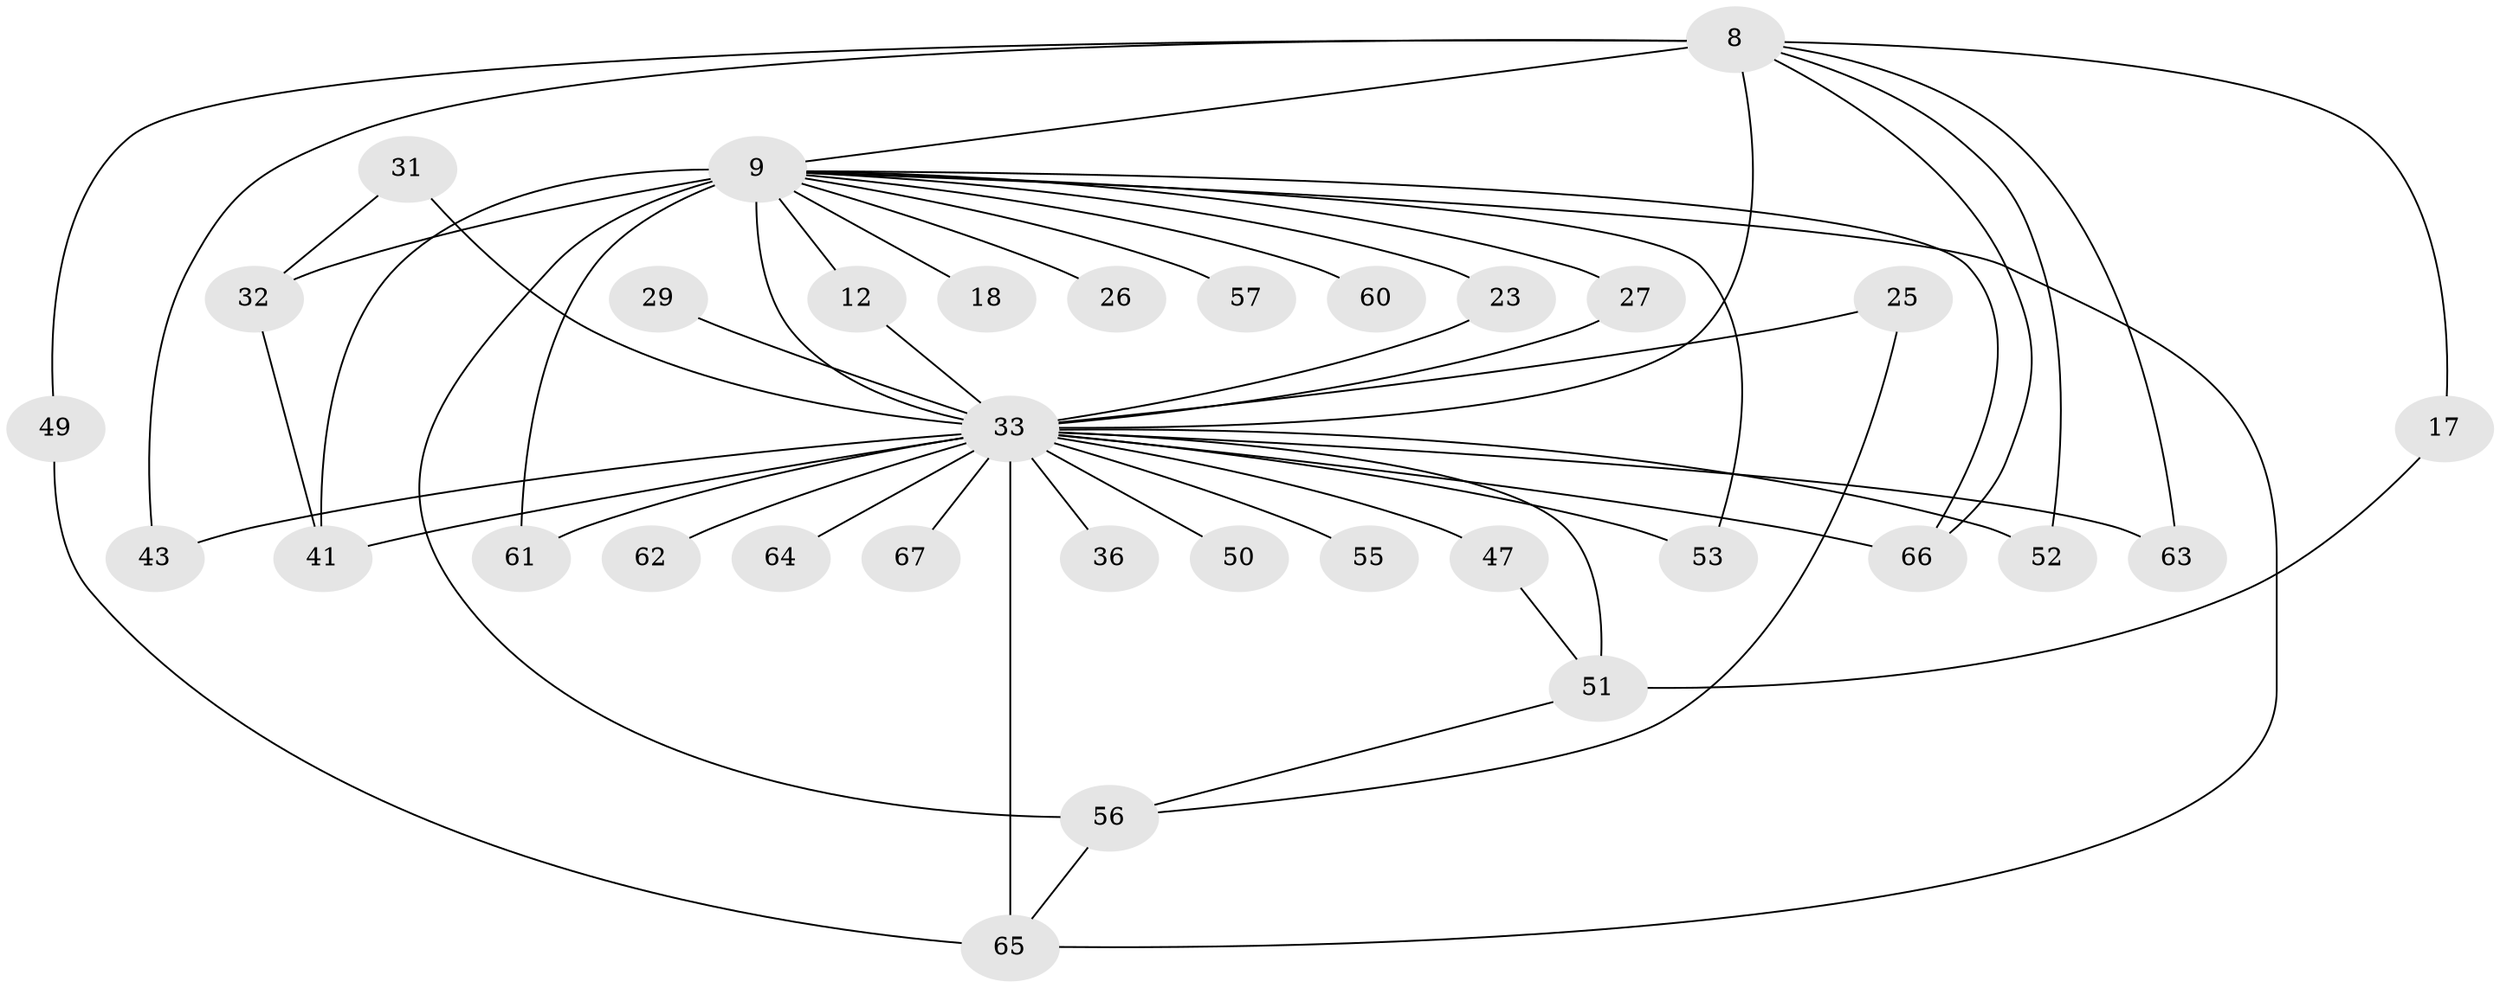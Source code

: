 // original degree distribution, {15: 0.04477611940298507, 18: 0.014925373134328358, 22: 0.029850746268656716, 16: 0.014925373134328358, 20: 0.014925373134328358, 13: 0.029850746268656716, 3: 0.11940298507462686, 2: 0.5970149253731343, 8: 0.014925373134328358, 5: 0.04477611940298507, 4: 0.05970149253731343, 6: 0.014925373134328358}
// Generated by graph-tools (version 1.1) at 2025/45/03/09/25 04:45:28]
// undirected, 33 vertices, 53 edges
graph export_dot {
graph [start="1"]
  node [color=gray90,style=filled];
  8 [super="+7"];
  9 [super="+1+6"];
  12;
  17;
  18;
  23;
  25;
  26;
  27;
  29;
  31;
  32 [super="+30+16"];
  33 [super="+5+10"];
  36;
  41 [super="+40"];
  43 [super="+11"];
  47;
  49;
  50;
  51 [super="+34+46"];
  52;
  53;
  55;
  56 [super="+48"];
  57;
  60 [super="+35"];
  61;
  62;
  63;
  64;
  65 [super="+39+44+38+59"];
  66 [super="+58"];
  67;
  8 -- 9 [weight=8];
  8 -- 49;
  8 -- 52;
  8 -- 43 [weight=2];
  8 -- 17;
  8 -- 63;
  8 -- 66 [weight=2];
  8 -- 33 [weight=8];
  9 -- 33 [weight=17];
  9 -- 57 [weight=2];
  9 -- 60 [weight=3];
  9 -- 18 [weight=2];
  9 -- 66;
  9 -- 32 [weight=4];
  9 -- 12;
  9 -- 23;
  9 -- 26;
  9 -- 27;
  9 -- 41;
  9 -- 53;
  9 -- 61;
  9 -- 56 [weight=3];
  9 -- 65;
  12 -- 33;
  17 -- 51;
  23 -- 33;
  25 -- 56;
  25 -- 33;
  27 -- 33;
  29 -- 33 [weight=2];
  31 -- 32;
  31 -- 33;
  32 -- 41;
  33 -- 65 [weight=9];
  33 -- 67 [weight=2];
  33 -- 36 [weight=2];
  33 -- 43;
  33 -- 47;
  33 -- 50 [weight=2];
  33 -- 51 [weight=8];
  33 -- 52;
  33 -- 55;
  33 -- 62 [weight=2];
  33 -- 63;
  33 -- 64 [weight=2];
  33 -- 66 [weight=2];
  33 -- 41;
  33 -- 53;
  33 -- 61;
  47 -- 51;
  49 -- 65;
  51 -- 56 [weight=2];
  56 -- 65;
}
